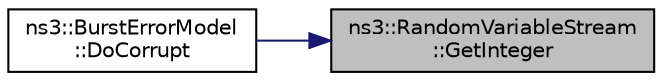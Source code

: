 digraph "ns3::RandomVariableStream::GetInteger"
{
 // LATEX_PDF_SIZE
  edge [fontname="Helvetica",fontsize="10",labelfontname="Helvetica",labelfontsize="10"];
  node [fontname="Helvetica",fontsize="10",shape=record];
  rankdir="RL";
  Node1 [label="ns3::RandomVariableStream\l::GetInteger",height=0.2,width=0.4,color="black", fillcolor="grey75", style="filled", fontcolor="black",tooltip="Get the next random value as an integer drawn from the distribution."];
  Node1 -> Node2 [dir="back",color="midnightblue",fontsize="10",style="solid",fontname="Helvetica"];
  Node2 [label="ns3::BurstErrorModel\l::DoCorrupt",height=0.2,width=0.4,color="black", fillcolor="white", style="filled",URL="$classns3_1_1_burst_error_model.html#a42b33011d7c55aa034105b36f7555b6f",tooltip="Corrupt a packet according to the specified model."];
}
